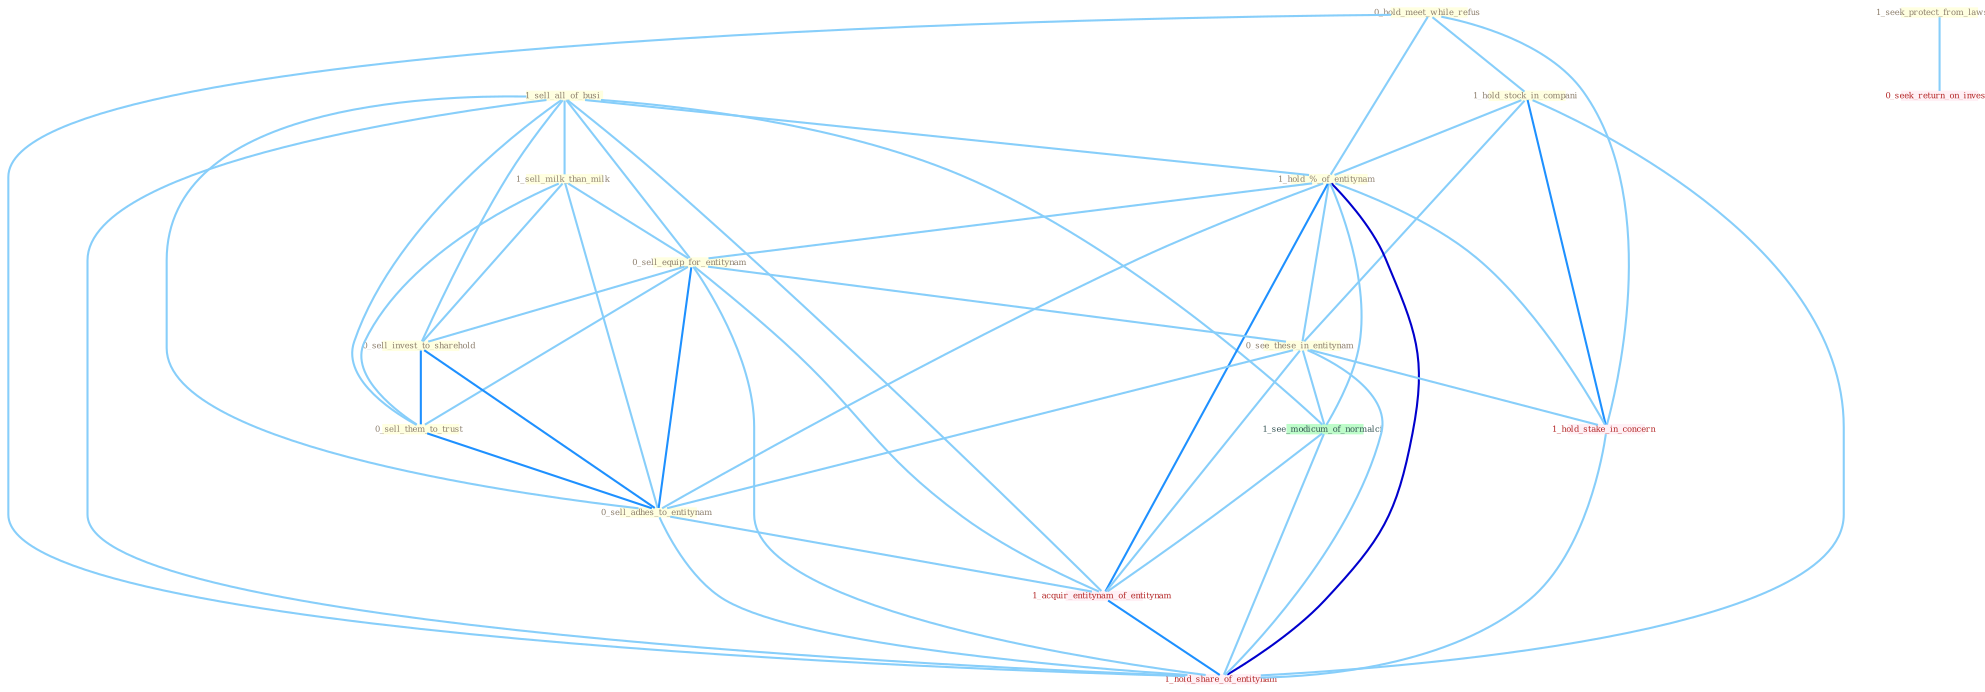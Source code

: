 Graph G{ 
    node
    [shape=polygon,style=filled,width=.5,height=.06,color="#BDFCC9",fixedsize=true,fontsize=4,
    fontcolor="#2f4f4f"];
    {node
    [color="#ffffe0", fontcolor="#8b7d6b"] "1_sell_all_of_busi " "1_seek_protect_from_lawsuit " "1_sell_milk_than_milk " "0_hold_meet_while_refus " "1_hold_stock_in_compani " "1_hold_%_of_entitynam " "0_sell_equip_for_entitynam " "0_sell_invest_to_sharehold " "0_sell_them_to_trust " "0_see_these_in_entitynam " "0_sell_adhes_to_entitynam "}
{node [color="#fff0f5", fontcolor="#b22222"] "1_hold_stake_in_concern " "0_seek_return_on_invest " "1_acquir_entitynam_of_entitynam " "1_hold_share_of_entitynam "}
edge [color="#B0E2FF"];

	"1_sell_all_of_busi " -- "1_sell_milk_than_milk " [w="1", color="#87cefa" ];
	"1_sell_all_of_busi " -- "1_hold_%_of_entitynam " [w="1", color="#87cefa" ];
	"1_sell_all_of_busi " -- "0_sell_equip_for_entitynam " [w="1", color="#87cefa" ];
	"1_sell_all_of_busi " -- "0_sell_invest_to_sharehold " [w="1", color="#87cefa" ];
	"1_sell_all_of_busi " -- "0_sell_them_to_trust " [w="1", color="#87cefa" ];
	"1_sell_all_of_busi " -- "0_sell_adhes_to_entitynam " [w="1", color="#87cefa" ];
	"1_sell_all_of_busi " -- "1_see_modicum_of_normalci " [w="1", color="#87cefa" ];
	"1_sell_all_of_busi " -- "1_acquir_entitynam_of_entitynam " [w="1", color="#87cefa" ];
	"1_sell_all_of_busi " -- "1_hold_share_of_entitynam " [w="1", color="#87cefa" ];
	"1_seek_protect_from_lawsuit " -- "0_seek_return_on_invest " [w="1", color="#87cefa" ];
	"1_sell_milk_than_milk " -- "0_sell_equip_for_entitynam " [w="1", color="#87cefa" ];
	"1_sell_milk_than_milk " -- "0_sell_invest_to_sharehold " [w="1", color="#87cefa" ];
	"1_sell_milk_than_milk " -- "0_sell_them_to_trust " [w="1", color="#87cefa" ];
	"1_sell_milk_than_milk " -- "0_sell_adhes_to_entitynam " [w="1", color="#87cefa" ];
	"0_hold_meet_while_refus " -- "1_hold_stock_in_compani " [w="1", color="#87cefa" ];
	"0_hold_meet_while_refus " -- "1_hold_%_of_entitynam " [w="1", color="#87cefa" ];
	"0_hold_meet_while_refus " -- "1_hold_stake_in_concern " [w="1", color="#87cefa" ];
	"0_hold_meet_while_refus " -- "1_hold_share_of_entitynam " [w="1", color="#87cefa" ];
	"1_hold_stock_in_compani " -- "1_hold_%_of_entitynam " [w="1", color="#87cefa" ];
	"1_hold_stock_in_compani " -- "0_see_these_in_entitynam " [w="1", color="#87cefa" ];
	"1_hold_stock_in_compani " -- "1_hold_stake_in_concern " [w="2", color="#1e90ff" , len=0.8];
	"1_hold_stock_in_compani " -- "1_hold_share_of_entitynam " [w="1", color="#87cefa" ];
	"1_hold_%_of_entitynam " -- "0_sell_equip_for_entitynam " [w="1", color="#87cefa" ];
	"1_hold_%_of_entitynam " -- "0_see_these_in_entitynam " [w="1", color="#87cefa" ];
	"1_hold_%_of_entitynam " -- "0_sell_adhes_to_entitynam " [w="1", color="#87cefa" ];
	"1_hold_%_of_entitynam " -- "1_hold_stake_in_concern " [w="1", color="#87cefa" ];
	"1_hold_%_of_entitynam " -- "1_see_modicum_of_normalci " [w="1", color="#87cefa" ];
	"1_hold_%_of_entitynam " -- "1_acquir_entitynam_of_entitynam " [w="2", color="#1e90ff" , len=0.8];
	"1_hold_%_of_entitynam " -- "1_hold_share_of_entitynam " [w="3", color="#0000cd" , len=0.6];
	"0_sell_equip_for_entitynam " -- "0_sell_invest_to_sharehold " [w="1", color="#87cefa" ];
	"0_sell_equip_for_entitynam " -- "0_sell_them_to_trust " [w="1", color="#87cefa" ];
	"0_sell_equip_for_entitynam " -- "0_see_these_in_entitynam " [w="1", color="#87cefa" ];
	"0_sell_equip_for_entitynam " -- "0_sell_adhes_to_entitynam " [w="2", color="#1e90ff" , len=0.8];
	"0_sell_equip_for_entitynam " -- "1_acquir_entitynam_of_entitynam " [w="1", color="#87cefa" ];
	"0_sell_equip_for_entitynam " -- "1_hold_share_of_entitynam " [w="1", color="#87cefa" ];
	"0_sell_invest_to_sharehold " -- "0_sell_them_to_trust " [w="2", color="#1e90ff" , len=0.8];
	"0_sell_invest_to_sharehold " -- "0_sell_adhes_to_entitynam " [w="2", color="#1e90ff" , len=0.8];
	"0_sell_them_to_trust " -- "0_sell_adhes_to_entitynam " [w="2", color="#1e90ff" , len=0.8];
	"0_see_these_in_entitynam " -- "0_sell_adhes_to_entitynam " [w="1", color="#87cefa" ];
	"0_see_these_in_entitynam " -- "1_hold_stake_in_concern " [w="1", color="#87cefa" ];
	"0_see_these_in_entitynam " -- "1_see_modicum_of_normalci " [w="1", color="#87cefa" ];
	"0_see_these_in_entitynam " -- "1_acquir_entitynam_of_entitynam " [w="1", color="#87cefa" ];
	"0_see_these_in_entitynam " -- "1_hold_share_of_entitynam " [w="1", color="#87cefa" ];
	"0_sell_adhes_to_entitynam " -- "1_acquir_entitynam_of_entitynam " [w="1", color="#87cefa" ];
	"0_sell_adhes_to_entitynam " -- "1_hold_share_of_entitynam " [w="1", color="#87cefa" ];
	"1_hold_stake_in_concern " -- "1_hold_share_of_entitynam " [w="1", color="#87cefa" ];
	"1_see_modicum_of_normalci " -- "1_acquir_entitynam_of_entitynam " [w="1", color="#87cefa" ];
	"1_see_modicum_of_normalci " -- "1_hold_share_of_entitynam " [w="1", color="#87cefa" ];
	"1_acquir_entitynam_of_entitynam " -- "1_hold_share_of_entitynam " [w="2", color="#1e90ff" , len=0.8];
}